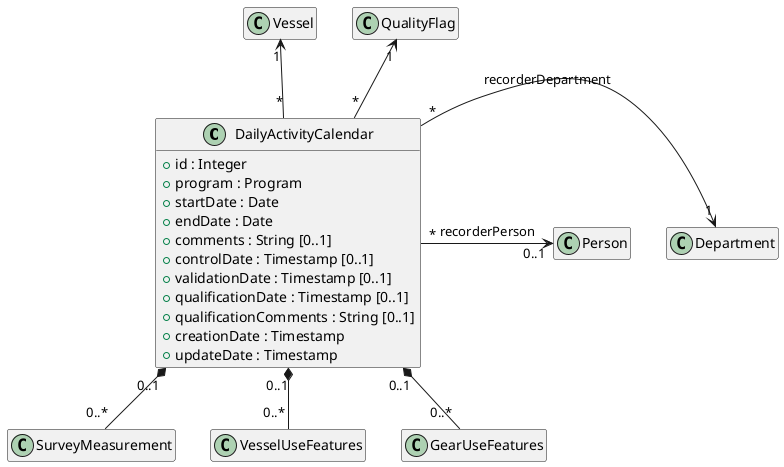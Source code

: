 @startuml
hide empty members

class DailyActivityCalendar {
    +id : Integer
    +program : Program
    +startDate : Date
    +endDate : Date
    +comments : String [0..1]
    +controlDate : Timestamp [0..1]
    +validationDate : Timestamp [0..1]
    +qualificationDate : Timestamp [0..1]
    +qualificationComments : String [0..1]
    +creationDate : Timestamp
    +updateDate : Timestamp
}

DailyActivityCalendar "*" -up-> "1" QualityFlag
DailyActivityCalendar "*" -up-> "1" Vessel

DailyActivityCalendar "*" -right-> "1" Department: "recorderDepartment"
DailyActivityCalendar "*" -right-> "0..1" Person: "recorderPerson"

DailyActivityCalendar "0..1" *-- "0..*" SurveyMeasurement
DailyActivityCalendar "0..1" *-- "0..*" VesselUseFeatures
DailyActivityCalendar "0..1" *-- "0..*" GearUseFeatures

@enduml

